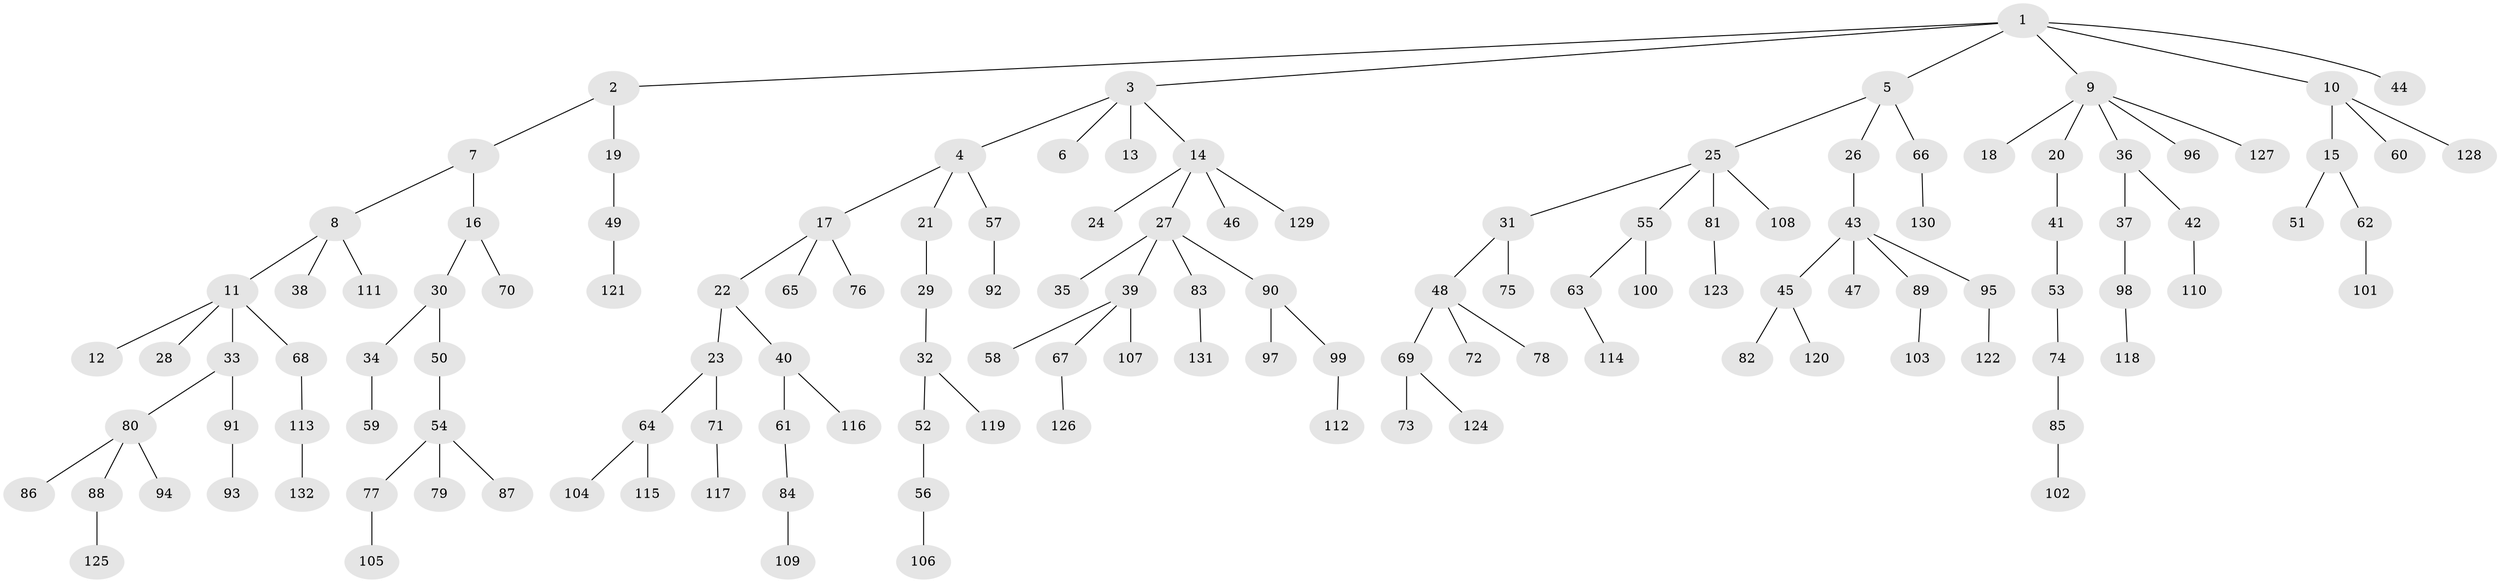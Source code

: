 // Generated by graph-tools (version 1.1) at 2025/11/02/27/25 16:11:27]
// undirected, 132 vertices, 131 edges
graph export_dot {
graph [start="1"]
  node [color=gray90,style=filled];
  1;
  2;
  3;
  4;
  5;
  6;
  7;
  8;
  9;
  10;
  11;
  12;
  13;
  14;
  15;
  16;
  17;
  18;
  19;
  20;
  21;
  22;
  23;
  24;
  25;
  26;
  27;
  28;
  29;
  30;
  31;
  32;
  33;
  34;
  35;
  36;
  37;
  38;
  39;
  40;
  41;
  42;
  43;
  44;
  45;
  46;
  47;
  48;
  49;
  50;
  51;
  52;
  53;
  54;
  55;
  56;
  57;
  58;
  59;
  60;
  61;
  62;
  63;
  64;
  65;
  66;
  67;
  68;
  69;
  70;
  71;
  72;
  73;
  74;
  75;
  76;
  77;
  78;
  79;
  80;
  81;
  82;
  83;
  84;
  85;
  86;
  87;
  88;
  89;
  90;
  91;
  92;
  93;
  94;
  95;
  96;
  97;
  98;
  99;
  100;
  101;
  102;
  103;
  104;
  105;
  106;
  107;
  108;
  109;
  110;
  111;
  112;
  113;
  114;
  115;
  116;
  117;
  118;
  119;
  120;
  121;
  122;
  123;
  124;
  125;
  126;
  127;
  128;
  129;
  130;
  131;
  132;
  1 -- 2;
  1 -- 3;
  1 -- 5;
  1 -- 9;
  1 -- 10;
  1 -- 44;
  2 -- 7;
  2 -- 19;
  3 -- 4;
  3 -- 6;
  3 -- 13;
  3 -- 14;
  4 -- 17;
  4 -- 21;
  4 -- 57;
  5 -- 25;
  5 -- 26;
  5 -- 66;
  7 -- 8;
  7 -- 16;
  8 -- 11;
  8 -- 38;
  8 -- 111;
  9 -- 18;
  9 -- 20;
  9 -- 36;
  9 -- 96;
  9 -- 127;
  10 -- 15;
  10 -- 60;
  10 -- 128;
  11 -- 12;
  11 -- 28;
  11 -- 33;
  11 -- 68;
  14 -- 24;
  14 -- 27;
  14 -- 46;
  14 -- 129;
  15 -- 51;
  15 -- 62;
  16 -- 30;
  16 -- 70;
  17 -- 22;
  17 -- 65;
  17 -- 76;
  19 -- 49;
  20 -- 41;
  21 -- 29;
  22 -- 23;
  22 -- 40;
  23 -- 64;
  23 -- 71;
  25 -- 31;
  25 -- 55;
  25 -- 81;
  25 -- 108;
  26 -- 43;
  27 -- 35;
  27 -- 39;
  27 -- 83;
  27 -- 90;
  29 -- 32;
  30 -- 34;
  30 -- 50;
  31 -- 48;
  31 -- 75;
  32 -- 52;
  32 -- 119;
  33 -- 80;
  33 -- 91;
  34 -- 59;
  36 -- 37;
  36 -- 42;
  37 -- 98;
  39 -- 58;
  39 -- 67;
  39 -- 107;
  40 -- 61;
  40 -- 116;
  41 -- 53;
  42 -- 110;
  43 -- 45;
  43 -- 47;
  43 -- 89;
  43 -- 95;
  45 -- 82;
  45 -- 120;
  48 -- 69;
  48 -- 72;
  48 -- 78;
  49 -- 121;
  50 -- 54;
  52 -- 56;
  53 -- 74;
  54 -- 77;
  54 -- 79;
  54 -- 87;
  55 -- 63;
  55 -- 100;
  56 -- 106;
  57 -- 92;
  61 -- 84;
  62 -- 101;
  63 -- 114;
  64 -- 104;
  64 -- 115;
  66 -- 130;
  67 -- 126;
  68 -- 113;
  69 -- 73;
  69 -- 124;
  71 -- 117;
  74 -- 85;
  77 -- 105;
  80 -- 86;
  80 -- 88;
  80 -- 94;
  81 -- 123;
  83 -- 131;
  84 -- 109;
  85 -- 102;
  88 -- 125;
  89 -- 103;
  90 -- 97;
  90 -- 99;
  91 -- 93;
  95 -- 122;
  98 -- 118;
  99 -- 112;
  113 -- 132;
}
